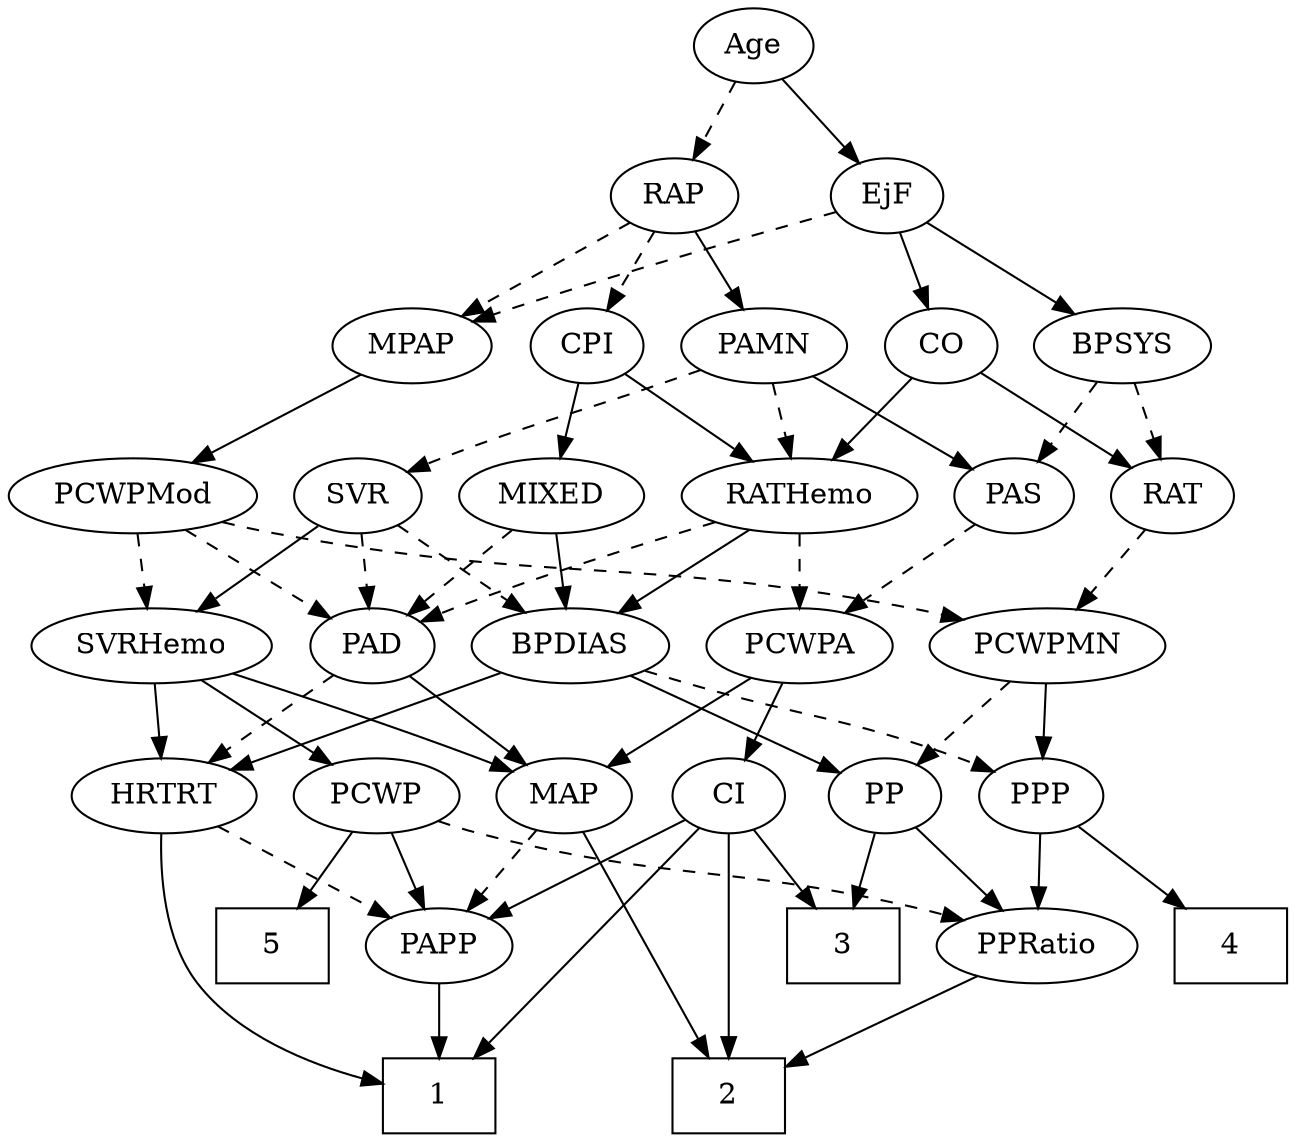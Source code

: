 strict digraph {
	graph [bb="0,0,561,540"];
	node [label="\N"];
	1	[height=0.5,
		pos="173,18",
		shape=box,
		width=0.75];
	2	[height=0.5,
		pos="309,18",
		shape=box,
		width=0.75];
	3	[height=0.5,
		pos="364,90",
		shape=box,
		width=0.75];
	4	[height=0.5,
		pos="534,90",
		shape=box,
		width=0.75];
	5	[height=0.5,
		pos="95.995,90",
		shape=box,
		width=0.75];
	Age	[height=0.5,
		pos="325,522",
		width=0.75];
	EjF	[height=0.5,
		pos="386,450",
		width=0.75];
	Age -> EjF	[pos="e,373.08,465.82 337.93,506.15 346.18,496.69 357.03,484.24 366.33,473.56",
		style=solid];
	RAP	[height=0.5,
		pos="289,450",
		width=0.77632];
	Age -> RAP	[pos="e,297.55,467.63 316.65,504.76 312.35,496.4 307,486.02 302.16,476.61",
		style=dashed];
	MPAP	[height=0.5,
		pos="169,378",
		width=0.97491];
	EjF -> MPAP	[pos="e,195.88,389.74 361.47,442.08 327.77,432.45 265.39,414.12 213,396 210.47,395.13 207.87,394.2 205.27,393.25",
		style=dashed];
	BPSYS	[height=0.5,
		pos="494,378",
		width=1.0471];
	EjF -> BPSYS	[pos="e,472.43,392.98 404.81,436.81 421.09,426.26 444.92,410.81 463.85,398.54",
		style=solid];
	CO	[height=0.5,
		pos="411,378",
		width=0.75];
	EjF -> CO	[pos="e,404.94,395.96 391.92,432.41 394.77,424.42 398.27,414.64 401.48,405.64",
		style=solid];
	RAP -> MPAP	[pos="e,191.6,392.19 268.91,437.28 250.23,426.39 222.1,409.98 200.44,397.34",
		style=dashed];
	PAMN	[height=0.5,
		pos="330,378",
		width=1.011];
	RAP -> PAMN	[pos="e,320.25,395.63 298.5,432.76 303.45,424.32 309.61,413.8 315.17,404.31",
		style=solid];
	CPI	[height=0.5,
		pos="249,378",
		width=0.75];
	RAP -> CPI	[pos="e,258.22,395.15 279.72,432.76 274.82,424.19 268.71,413.49 263.22,403.9",
		style=dashed];
	MIXED	[height=0.5,
		pos="236,306",
		width=1.1193];
	PAD	[height=0.5,
		pos="153,234",
		width=0.79437];
	MIXED -> PAD	[pos="e,169.56,248.97 217.99,289.81 206.06,279.75 190.28,266.44 177.25,255.46",
		style=dashed];
	BPDIAS	[height=0.5,
		pos="242,234",
		width=1.1735];
	MIXED -> BPDIAS	[pos="e,240.53,252.1 237.48,287.7 238.14,279.98 238.93,270.71 239.67,262.11",
		style=solid];
	PCWPMod	[height=0.5,
		pos="51.995,306",
		width=1.4443];
	MPAP -> PCWPMod	[pos="e,77.153,322.05 146.99,363.83 129.77,353.53 105.52,339.02 85.836,327.25",
		style=solid];
	PAS	[height=0.5,
		pos="438,306",
		width=0.75];
	BPSYS -> PAS	[pos="e,450.15,322.19 481.01,360.76 473.74,351.68 464.55,340.19 456.54,330.18",
		style=dashed];
	RAT	[height=0.5,
		pos="510,306",
		width=0.75827];
	BPSYS -> RAT	[pos="e,506.05,324.28 497.87,360.05 499.65,352.26 501.81,342.82 503.81,334.08",
		style=dashed];
	MAP	[height=0.5,
		pos="233,162",
		width=0.84854];
	PAD -> MAP	[pos="e,216.56,177.38 169.18,218.83 180.6,208.84 196.09,195.29 208.95,184.04",
		style=solid];
	HRTRT	[height=0.5,
		pos="55.995,162",
		width=1.1013];
	PAD -> HRTRT	[pos="e,76.167,177.56 134.75,219.83 120.54,209.58 100.57,195.17 84.292,183.42",
		style=dashed];
	RATHemo	[height=0.5,
		pos="344,306",
		width=1.3721];
	CO -> RATHemo	[pos="e,359.5,323.2 397.11,362.5 388.29,353.28 376.67,341.14 366.54,330.56",
		style=solid];
	CO -> RAT	[pos="e,491.95,319.76 429.15,364.16 444.36,353.41 466.28,337.91 483.46,325.76",
		style=solid];
	PCWPA	[height=0.5,
		pos="344,234",
		width=1.1555];
	PAS -> PCWPA	[pos="e,364.21,250.05 420.31,291.83 406.85,281.81 388.05,267.81 372.47,256.21",
		style=dashed];
	PAMN -> PAS	[pos="e,419.23,319.16 351.33,363.17 368.34,352.14 392.28,336.63 410.69,324.7",
		style=solid];
	PAMN -> RATHemo	[pos="e,340.54,324.28 333.38,360.05 334.93,352.35 336.79,343.03 338.52,334.36",
		style=dashed];
	SVR	[height=0.5,
		pos="150,306",
		width=0.77632];
	PAMN -> SVR	[pos="e,171.78,317.36 301.92,366.35 296.32,364.24 290.47,362.04 285,360 241.51,343.8 229.89,341.7 187,324 185.13,323.23 183.23,322.42 \
181.31,321.59",
		style=dashed];
	RATHemo -> PAD	[pos="e,175.36,245.4 308.12,293.55 276.91,283.36 230.59,267.68 191,252 188.92,251.18 186.79,250.31 184.66,249.41",
		style=dashed];
	RATHemo -> PCWPA	[pos="e,344,252.1 344,287.7 344,279.98 344,270.71 344,262.11",
		style=dashed];
	RATHemo -> BPDIAS	[pos="e,263.39,249.68 321.86,289.81 307.23,279.77 287.87,266.48 271.87,255.5",
		style=solid];
	CPI -> MIXED	[pos="e,239.2,324.28 245.85,360.05 244.42,352.35 242.69,343.03 241.08,334.36",
		style=solid];
	CPI -> RATHemo	[pos="e,323.03,322.45 266.42,364.16 279.89,354.24 298.84,340.27 314.64,328.63",
		style=solid];
	PCWPMN	[height=0.5,
		pos="454,234",
		width=1.3902];
	RAT -> PCWPMN	[pos="e,467.3,251.63 497.84,289.81 490.81,281.02 481.78,269.73 473.75,259.69",
		style=dashed];
	SVR -> PAD	[pos="e,152.26,252.1 150.74,287.7 151.07,279.98 151.46,270.71 151.83,262.11",
		style=dashed];
	SVRHemo	[height=0.5,
		pos="55.995,234",
		width=1.3902];
	SVR -> SVRHemo	[pos="e,76.879,250.55 132.31,291.83 119.03,281.94 100.55,268.18 85.098,256.67",
		style=solid];
	SVR -> BPDIAS	[pos="e,222.21,250.05 167.3,291.83 180.48,281.81 198.88,267.81 214.12,256.21",
		style=dashed];
	PCWPMod -> PAD	[pos="e,134.36,247.91 74.411,289.46 89.612,278.93 109.79,264.94 125.89,253.78",
		style=dashed];
	PCWPMod -> PCWPMN	[pos="e,417.7,246.4 89.861,293.53 97.473,291.49 105.45,289.52 113,288 236.84,262.97 271.26,277.57 395,252 399.16,251.14 403.47,250.13 \
407.76,249.05",
		style=dashed];
	PCWPMod -> SVRHemo	[pos="e,55.018,252.1 52.984,287.7 53.425,279.98 53.955,270.71 54.446,262.11",
		style=dashed];
	PCWPA -> MAP	[pos="e,253.19,175.73 321.53,218.83 304.33,207.99 280.47,192.94 261.85,181.2",
		style=solid];
	CI	[height=0.5,
		pos="309,162",
		width=0.75];
	PCWPA -> CI	[pos="e,317.15,179.31 335.52,216.05 331.38,207.77 326.3,197.62 321.71,188.42",
		style=solid];
	PP	[height=0.5,
		pos="381,162",
		width=0.75];
	PCWPMN -> PP	[pos="e,395.86,177.25 437.06,216.76 427.03,207.14 414.2,194.84 403.34,184.43",
		style=dashed];
	PPP	[height=0.5,
		pos="453,162",
		width=0.75];
	PCWPMN -> PPP	[pos="e,453.24,180.1 453.75,215.7 453.64,207.98 453.51,198.71 453.38,190.11",
		style=solid];
	SVRHemo -> MAP	[pos="e,208.94,173.38 89.336,220.45 117.15,209.9 157.79,194.29 193,180 195.18,179.11 197.42,178.19 199.68,177.25",
		style=solid];
	PCWP	[height=0.5,
		pos="149,162",
		width=0.97491];
	SVRHemo -> PCWP	[pos="e,130,177.3 76.635,217.46 89.966,207.43 107.45,194.27 121.9,183.4",
		style=solid];
	SVRHemo -> HRTRT	[pos="e,55.995,180.1 55.995,215.7 55.995,207.98 55.995,198.71 55.995,190.11",
		style=solid];
	BPDIAS -> PP	[pos="e,359.96,173.59 268.14,219.83 291.61,208.02 326.05,190.67 350.71,178.25",
		style=solid];
	BPDIAS -> PPP	[pos="e,431.92,173.64 274.04,222.11 280.31,220.03 286.85,217.92 293,216 347.78,198.92 363.33,200.32 417,180 418.84,179.3 420.72,178.55 \
422.6,177.76",
		style=dashed];
	BPDIAS -> HRTRT	[pos="e,85.525,174.11 211.28,221.44 179.54,209.49 129.88,190.81 95.295,177.79",
		style=solid];
	MAP -> 2	[pos="e,299.67,36.425 241.71,144.71 254.67,120.49 279.17,74.731 294.75,45.609",
		style=solid];
	PAPP	[height=0.5,
		pos="173,90",
		width=0.88464];
	MAP -> PAPP	[pos="e,186.27,106.49 219.68,145.46 211.83,136.31 201.76,124.55 192.97,114.31",
		style=dashed];
	PP -> 3	[pos="e,368.19,108.28 376.88,144.05 374.99,136.26 372.69,126.82 370.57,118.08",
		style=solid];
	PPRatio	[height=0.5,
		pos="449,90",
		width=1.1013];
	PP -> PPRatio	[pos="e,433.5,106.95 395.09,146.5 404.1,137.22 416,124.97 426.32,114.34",
		style=solid];
	PPP -> 4	[pos="e,514.3,108.02 469,147.17 479.66,137.95 493.96,125.6 506.43,114.82",
		style=solid];
	PPP -> PPRatio	[pos="e,449.97,108.1 452.01,143.7 451.57,135.98 451.04,126.71 450.54,118.11",
		style=solid];
	PPRatio -> 2	[pos="e,336.43,32.715 423.32,76.161 401.48,65.241 369.86,49.433 345.41,37.207",
		style=solid];
	PCWP -> 5	[pos="e,108.96,108.12 136.7,144.76 130.27,136.27 122.25,125.68 115.03,116.15",
		style=solid];
	PCWP -> PPRatio	[pos="e,419.43,102.12 175.24,149.9 181.02,147.72 187.16,145.62 193,144 282.98,119.05 309.59,131.38 400,108 403.18,107.18 406.45,106.24 \
409.72,105.25",
		style=dashed];
	PCWP -> PAPP	[pos="e,167.24,107.79 154.81,144.05 157.55,136.06 160.88,126.33 163.94,117.4",
		style=solid];
	CI -> 1	[pos="e,189.7,36.443 294.95,146.34 271.78,122.14 225.27,73.576 196.85,43.912",
		style=solid];
	CI -> 2	[pos="e,309,36.189 309,143.87 309,119.67 309,75.211 309,46.393",
		style=solid];
	CI -> 3	[pos="e,350.54,108.13 320.93,145.81 327.74,137.14 336.45,126.05 344.26,116.12",
		style=solid];
	CI -> PAPP	[pos="e,195.66,102.67 288.34,150.37 266.1,138.92 230.46,120.58 204.67,107.3",
		style=solid];
	PAPP -> 1	[pos="e,173,36.104 173,71.697 173,63.983 173,54.712 173,46.112",
		style=solid];
	HRTRT -> 1	[pos="e,145.86,23.491 51.91,144 48.322,124.81 45.655,93.484 59.995,72 77.094,46.384 110.04,32.875 135.96,25.925",
		style=solid];
	HRTRT -> PAPP	[pos="e,151.89,103.62 79.111,147.17 97.476,136.18 123.29,120.74 143.21,108.82",
		style=dashed];
}
